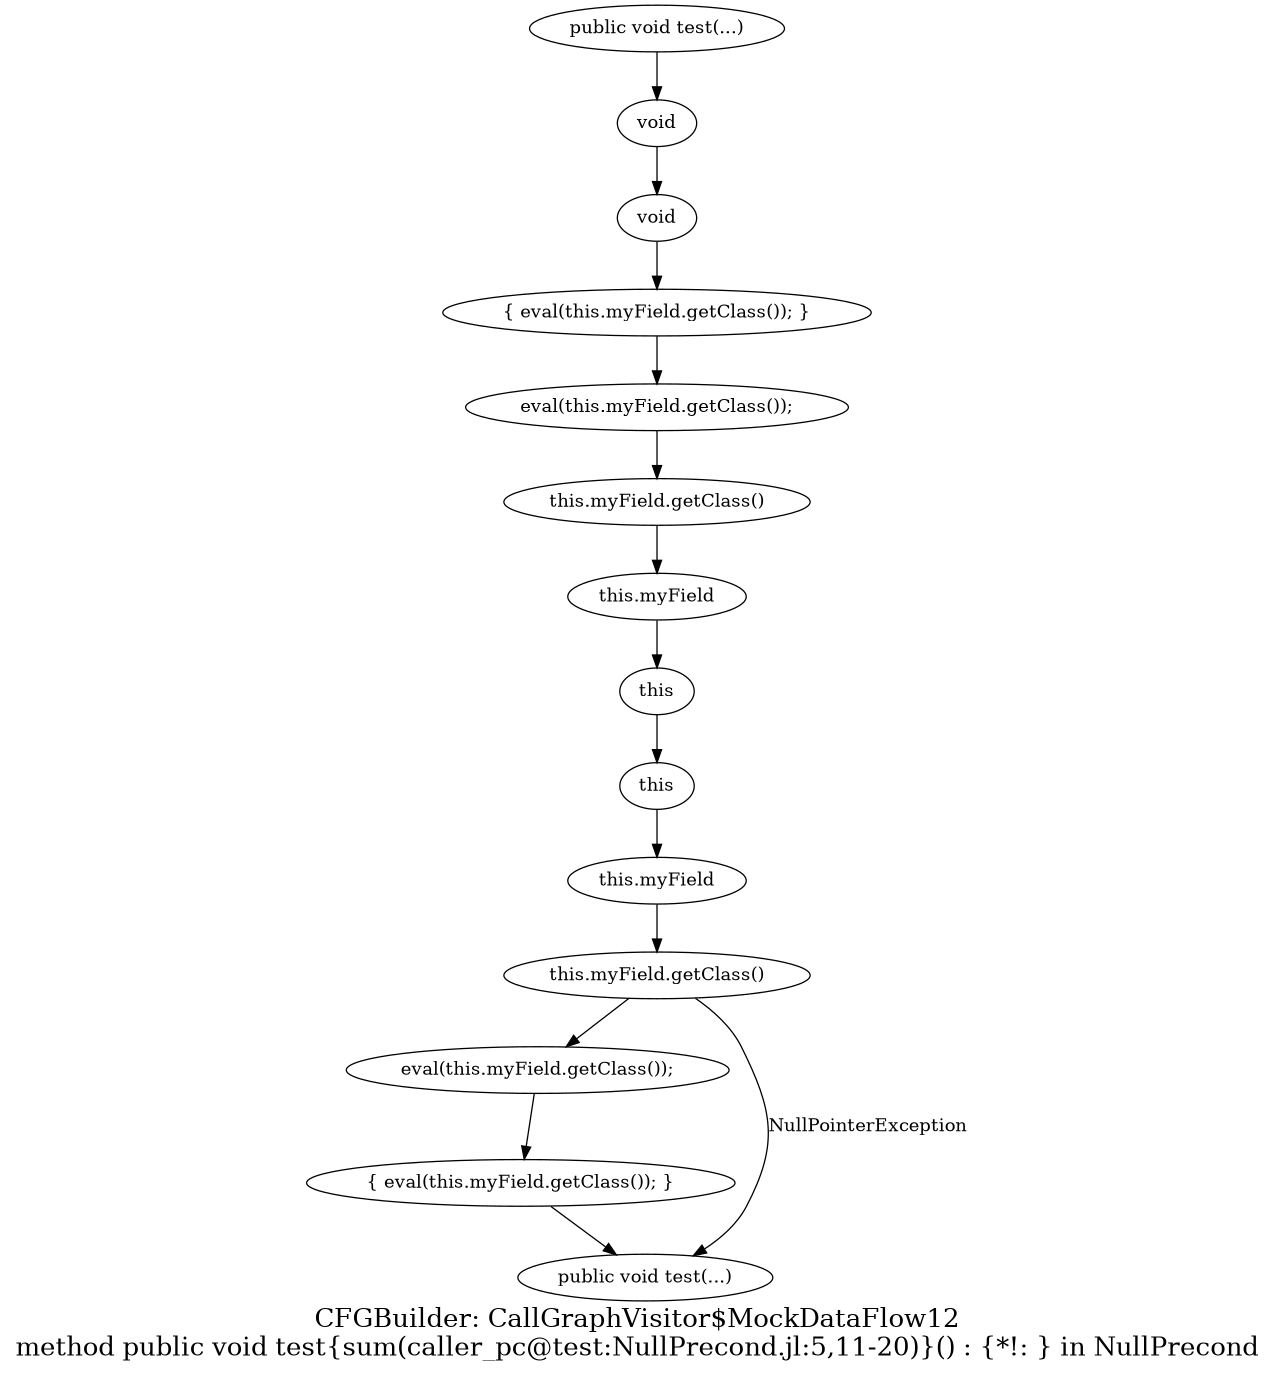  digraph G {
   label="CFGBuilder: CallGraphVisitor$MockDataFlow12\nmethod public void test{sum(caller_pc@test:NullPrecond.jl:5,11-20)}() : {*!: } in NullPrecond"; fontsize=20; center=true; ratio=auto; size = "8.5,11";
 //     edge public void test(...) -> void
 7634850 [ label = "public void test(...)" ];
 6783657 [ label = "void" ];
 7634850 -> 6783657 [label=""];
 // node public void test(...) -> []
 //     edge void -> void
 6783657 [ label = "void" ];
 28524838 [ label = "void" ];
 6783657 -> 28524838 [label=""];
 // node void -> [{edgeKey=,term={ eval(this.myField.getClass()); },entry}]
 //     edge void -> { eval(this.myField.getClass()); }
 28524838 [ label = "void" ];
 24791433 [ label = "{ eval(this.myField.getClass()); }" ];
 28524838 -> 24791433 [label=""];
 //     edge { eval(this.myField.getClass()); } -> eval(this.myField.getClass());
 24791433 [ label = "{ eval(this.myField.getClass()); }" ];
 24248500 [ label = "eval(this.myField.getClass());" ];
 24791433 -> 24248500 [label=""];
 // node { eval(this.myField.getClass()); } -> [{edgeKey=,term=public void test(...),exit}]
 //     edge eval(this.myField.getClass()); -> this.myField.getClass()
 24248500 [ label = "eval(this.myField.getClass());" ];
 25966201 [ label = "this.myField.getClass()" ];
 24248500 -> 25966201 [label=""];
 // node eval(this.myField.getClass()); -> [{edgeKey=,term={ eval(this.myField.getClass()); },exit}]
 //     edge this.myField.getClass() -> this.myField
 25966201 [ label = "this.myField.getClass()" ];
 4999131 [ label = "this.myField" ];
 25966201 -> 4999131 [label=""];
 // node this.myField.getClass() -> [{edgeKey=,term=eval(this.myField.getClass());,exit}]
 //     edge this.myField -> this
 4999131 [ label = "this.myField" ];
 101492 [ label = "this" ];
 4999131 -> 101492 [label=""];
 // node this.myField -> [{edgeKey=,term=this.myField.getClass(),exit}]
 //     edge this -> this
 101492 [ label = "this" ];
 28062585 [ label = "this" ];
 101492 -> 28062585 [label=""];
 // node this -> [{edgeKey=,term=this.myField,exit}]
 //     edge this -> this.myField
 28062585 [ label = "this" ];
 6781414 [ label = "this.myField" ];
 28062585 -> 6781414 [label=""];
 //     edge this.myField -> this.myField.getClass()
 6781414 [ label = "this.myField" ];
 24387997 [ label = "this.myField.getClass()" ];
 6781414 -> 24387997 [label=""];
 //     edge this.myField.getClass() -> eval(this.myField.getClass());
 24387997 [ label = "this.myField.getClass()" ];
 21684929 [ label = "eval(this.myField.getClass());" ];
 24387997 -> 21684929 [label=""];
 //     edge this.myField.getClass() -> public void test(...)
 24387997 [ label = "this.myField.getClass()" ];
 23930626 [ label = "public void test(...)" ];
 24387997 -> 23930626 [label="NullPointerException"];
 //     edge eval(this.myField.getClass()); -> { eval(this.myField.getClass()); }
 21684929 [ label = "eval(this.myField.getClass());" ];
 18623335 [ label = "{ eval(this.myField.getClass()); }" ];
 21684929 -> 18623335 [label=""];
 //     edge { eval(this.myField.getClass()); } -> public void test(...)
 18623335 [ label = "{ eval(this.myField.getClass()); }" ];
 23930626 [ label = "public void test(...)" ];
 18623335 -> 23930626 [label=""];
 }
